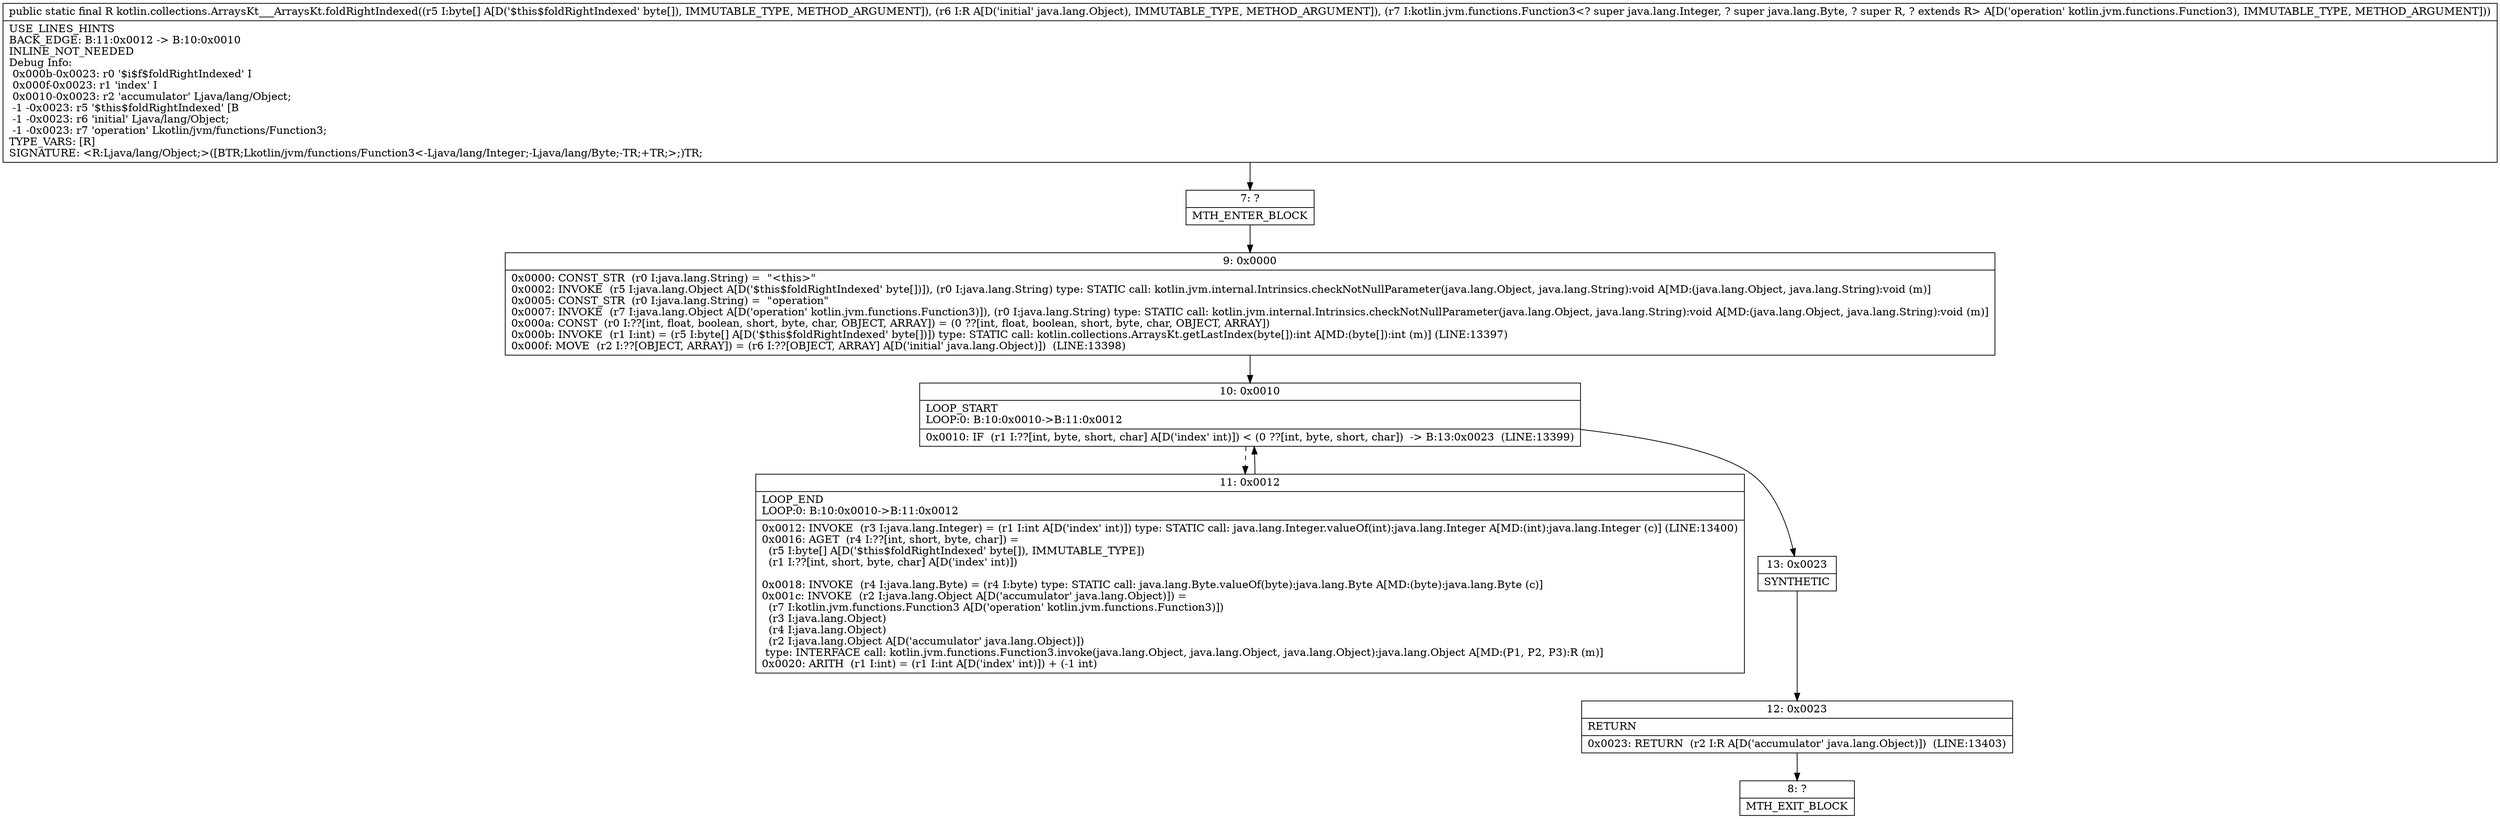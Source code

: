 digraph "CFG forkotlin.collections.ArraysKt___ArraysKt.foldRightIndexed([BLjava\/lang\/Object;Lkotlin\/jvm\/functions\/Function3;)Ljava\/lang\/Object;" {
Node_7 [shape=record,label="{7\:\ ?|MTH_ENTER_BLOCK\l}"];
Node_9 [shape=record,label="{9\:\ 0x0000|0x0000: CONST_STR  (r0 I:java.lang.String) =  \"\<this\>\" \l0x0002: INVOKE  (r5 I:java.lang.Object A[D('$this$foldRightIndexed' byte[])]), (r0 I:java.lang.String) type: STATIC call: kotlin.jvm.internal.Intrinsics.checkNotNullParameter(java.lang.Object, java.lang.String):void A[MD:(java.lang.Object, java.lang.String):void (m)]\l0x0005: CONST_STR  (r0 I:java.lang.String) =  \"operation\" \l0x0007: INVOKE  (r7 I:java.lang.Object A[D('operation' kotlin.jvm.functions.Function3)]), (r0 I:java.lang.String) type: STATIC call: kotlin.jvm.internal.Intrinsics.checkNotNullParameter(java.lang.Object, java.lang.String):void A[MD:(java.lang.Object, java.lang.String):void (m)]\l0x000a: CONST  (r0 I:??[int, float, boolean, short, byte, char, OBJECT, ARRAY]) = (0 ??[int, float, boolean, short, byte, char, OBJECT, ARRAY]) \l0x000b: INVOKE  (r1 I:int) = (r5 I:byte[] A[D('$this$foldRightIndexed' byte[])]) type: STATIC call: kotlin.collections.ArraysKt.getLastIndex(byte[]):int A[MD:(byte[]):int (m)] (LINE:13397)\l0x000f: MOVE  (r2 I:??[OBJECT, ARRAY]) = (r6 I:??[OBJECT, ARRAY] A[D('initial' java.lang.Object)])  (LINE:13398)\l}"];
Node_10 [shape=record,label="{10\:\ 0x0010|LOOP_START\lLOOP:0: B:10:0x0010\-\>B:11:0x0012\l|0x0010: IF  (r1 I:??[int, byte, short, char] A[D('index' int)]) \< (0 ??[int, byte, short, char])  \-\> B:13:0x0023  (LINE:13399)\l}"];
Node_11 [shape=record,label="{11\:\ 0x0012|LOOP_END\lLOOP:0: B:10:0x0010\-\>B:11:0x0012\l|0x0012: INVOKE  (r3 I:java.lang.Integer) = (r1 I:int A[D('index' int)]) type: STATIC call: java.lang.Integer.valueOf(int):java.lang.Integer A[MD:(int):java.lang.Integer (c)] (LINE:13400)\l0x0016: AGET  (r4 I:??[int, short, byte, char]) = \l  (r5 I:byte[] A[D('$this$foldRightIndexed' byte[]), IMMUTABLE_TYPE])\l  (r1 I:??[int, short, byte, char] A[D('index' int)])\l \l0x0018: INVOKE  (r4 I:java.lang.Byte) = (r4 I:byte) type: STATIC call: java.lang.Byte.valueOf(byte):java.lang.Byte A[MD:(byte):java.lang.Byte (c)]\l0x001c: INVOKE  (r2 I:java.lang.Object A[D('accumulator' java.lang.Object)]) = \l  (r7 I:kotlin.jvm.functions.Function3 A[D('operation' kotlin.jvm.functions.Function3)])\l  (r3 I:java.lang.Object)\l  (r4 I:java.lang.Object)\l  (r2 I:java.lang.Object A[D('accumulator' java.lang.Object)])\l type: INTERFACE call: kotlin.jvm.functions.Function3.invoke(java.lang.Object, java.lang.Object, java.lang.Object):java.lang.Object A[MD:(P1, P2, P3):R (m)]\l0x0020: ARITH  (r1 I:int) = (r1 I:int A[D('index' int)]) + (\-1 int) \l}"];
Node_13 [shape=record,label="{13\:\ 0x0023|SYNTHETIC\l}"];
Node_12 [shape=record,label="{12\:\ 0x0023|RETURN\l|0x0023: RETURN  (r2 I:R A[D('accumulator' java.lang.Object)])  (LINE:13403)\l}"];
Node_8 [shape=record,label="{8\:\ ?|MTH_EXIT_BLOCK\l}"];
MethodNode[shape=record,label="{public static final R kotlin.collections.ArraysKt___ArraysKt.foldRightIndexed((r5 I:byte[] A[D('$this$foldRightIndexed' byte[]), IMMUTABLE_TYPE, METHOD_ARGUMENT]), (r6 I:R A[D('initial' java.lang.Object), IMMUTABLE_TYPE, METHOD_ARGUMENT]), (r7 I:kotlin.jvm.functions.Function3\<? super java.lang.Integer, ? super java.lang.Byte, ? super R, ? extends R\> A[D('operation' kotlin.jvm.functions.Function3), IMMUTABLE_TYPE, METHOD_ARGUMENT]))  | USE_LINES_HINTS\lBACK_EDGE: B:11:0x0012 \-\> B:10:0x0010\lINLINE_NOT_NEEDED\lDebug Info:\l  0x000b\-0x0023: r0 '$i$f$foldRightIndexed' I\l  0x000f\-0x0023: r1 'index' I\l  0x0010\-0x0023: r2 'accumulator' Ljava\/lang\/Object;\l  \-1 \-0x0023: r5 '$this$foldRightIndexed' [B\l  \-1 \-0x0023: r6 'initial' Ljava\/lang\/Object;\l  \-1 \-0x0023: r7 'operation' Lkotlin\/jvm\/functions\/Function3;\lTYPE_VARS: [R]\lSIGNATURE: \<R:Ljava\/lang\/Object;\>([BTR;Lkotlin\/jvm\/functions\/Function3\<\-Ljava\/lang\/Integer;\-Ljava\/lang\/Byte;\-TR;+TR;\>;)TR;\l}"];
MethodNode -> Node_7;Node_7 -> Node_9;
Node_9 -> Node_10;
Node_10 -> Node_11[style=dashed];
Node_10 -> Node_13;
Node_11 -> Node_10;
Node_13 -> Node_12;
Node_12 -> Node_8;
}

